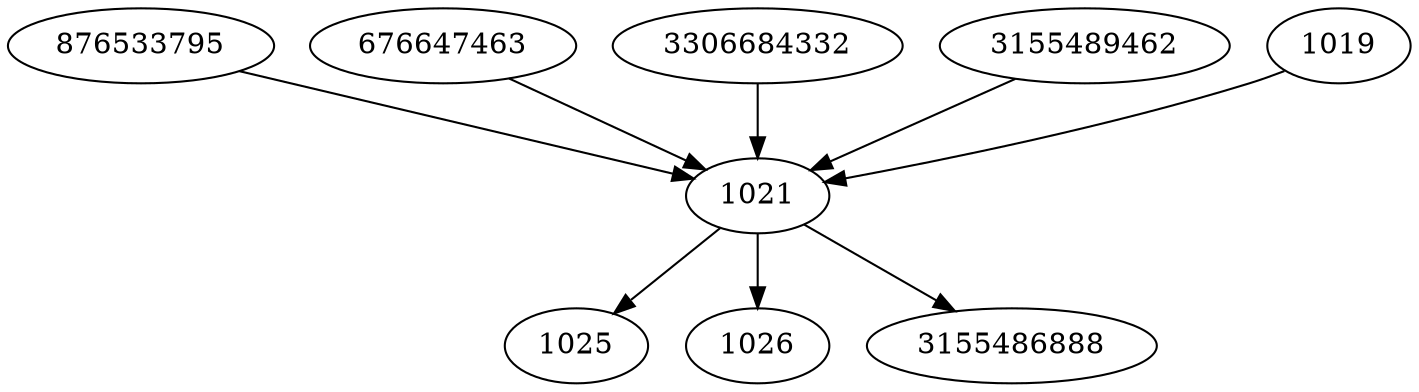 strict digraph  {
1025;
1026;
876533795;
676647463;
3155486888;
3306684332;
3155489462;
1019;
1021;
876533795 -> 1021;
676647463 -> 1021;
3306684332 -> 1021;
3155489462 -> 1021;
1019 -> 1021;
1021 -> 1025;
1021 -> 1026;
1021 -> 3155486888;
}

